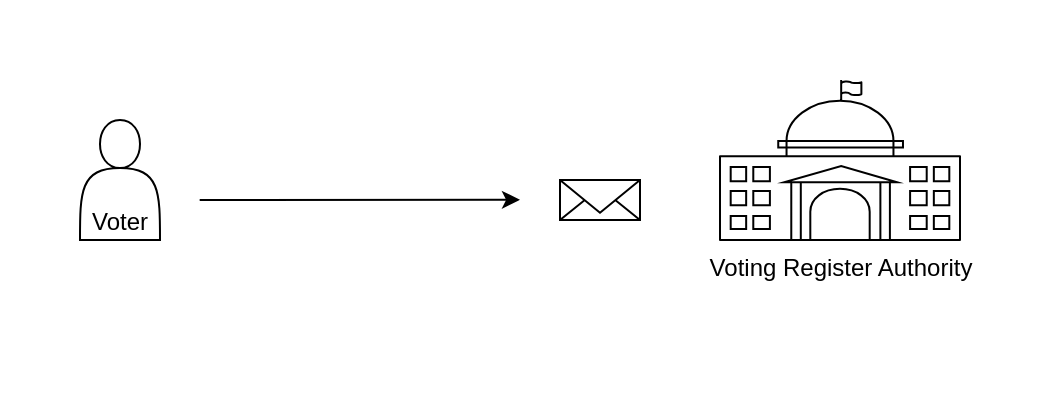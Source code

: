 <mxfile version="17.4.2" type="device"><diagram id="sNld3rZ4JpTNLqk1yw6c" name="Page-1"><mxGraphModel dx="848" dy="752" grid="1" gridSize="10" guides="1" tooltips="1" connect="1" arrows="1" fold="1" page="1" pageScale="1" pageWidth="1169" pageHeight="827" math="0" shadow="0"><root><mxCell id="0"/><mxCell id="1" parent="0"/><mxCell id="2_59r3bI2j20fRGG_QhK-1" value="" style="rounded=0;whiteSpace=wrap;html=1;fontColor=none;fillColor=none;strokeColor=none;" vertex="1" parent="1"><mxGeometry x="80" y="160" width="520" height="200" as="geometry"/></mxCell><mxCell id="AUIPKvOtoZbsu5eekdwB-1" value="Voter" style="shape=actor;whiteSpace=wrap;html=1;verticalAlign=bottom;fillColor=none;" parent="1" vertex="1"><mxGeometry x="120" y="220" width="40" height="60" as="geometry"/></mxCell><mxCell id="AUIPKvOtoZbsu5eekdwB-2" value="Voting Register Authority" style="shape=mxgraph.cisco.buildings.government_building;html=1;pointerEvents=1;dashed=0;fillColor=none;strokeColor=#000000;strokeWidth=1;verticalLabelPosition=bottom;verticalAlign=top;align=center;outlineConnect=0;" parent="1" vertex="1"><mxGeometry x="440" y="200" width="120" height="80" as="geometry"/></mxCell><mxCell id="AUIPKvOtoZbsu5eekdwB-6" value="" style="html=1;verticalLabelPosition=bottom;align=center;labelBackgroundColor=#ffffff;verticalAlign=top;strokeWidth=1;strokeColor=#000000;shadow=0;dashed=0;shape=mxgraph.ios7.icons.mail;fillColor=none;" parent="1" vertex="1"><mxGeometry x="360" y="250" width="40" height="20" as="geometry"/></mxCell><mxCell id="2_59r3bI2j20fRGG_QhK-3" value="" style="endArrow=classic;html=1;rounded=0;fontColor=none;exitX=0.192;exitY=0.5;exitDx=0;exitDy=0;exitPerimeter=0;" edge="1" parent="1" source="2_59r3bI2j20fRGG_QhK-1"><mxGeometry width="50" height="50" relative="1" as="geometry"><mxPoint x="260" y="259.69" as="sourcePoint"/><mxPoint x="340" y="259.93" as="targetPoint"/></mxGeometry></mxCell></root></mxGraphModel></diagram></mxfile>